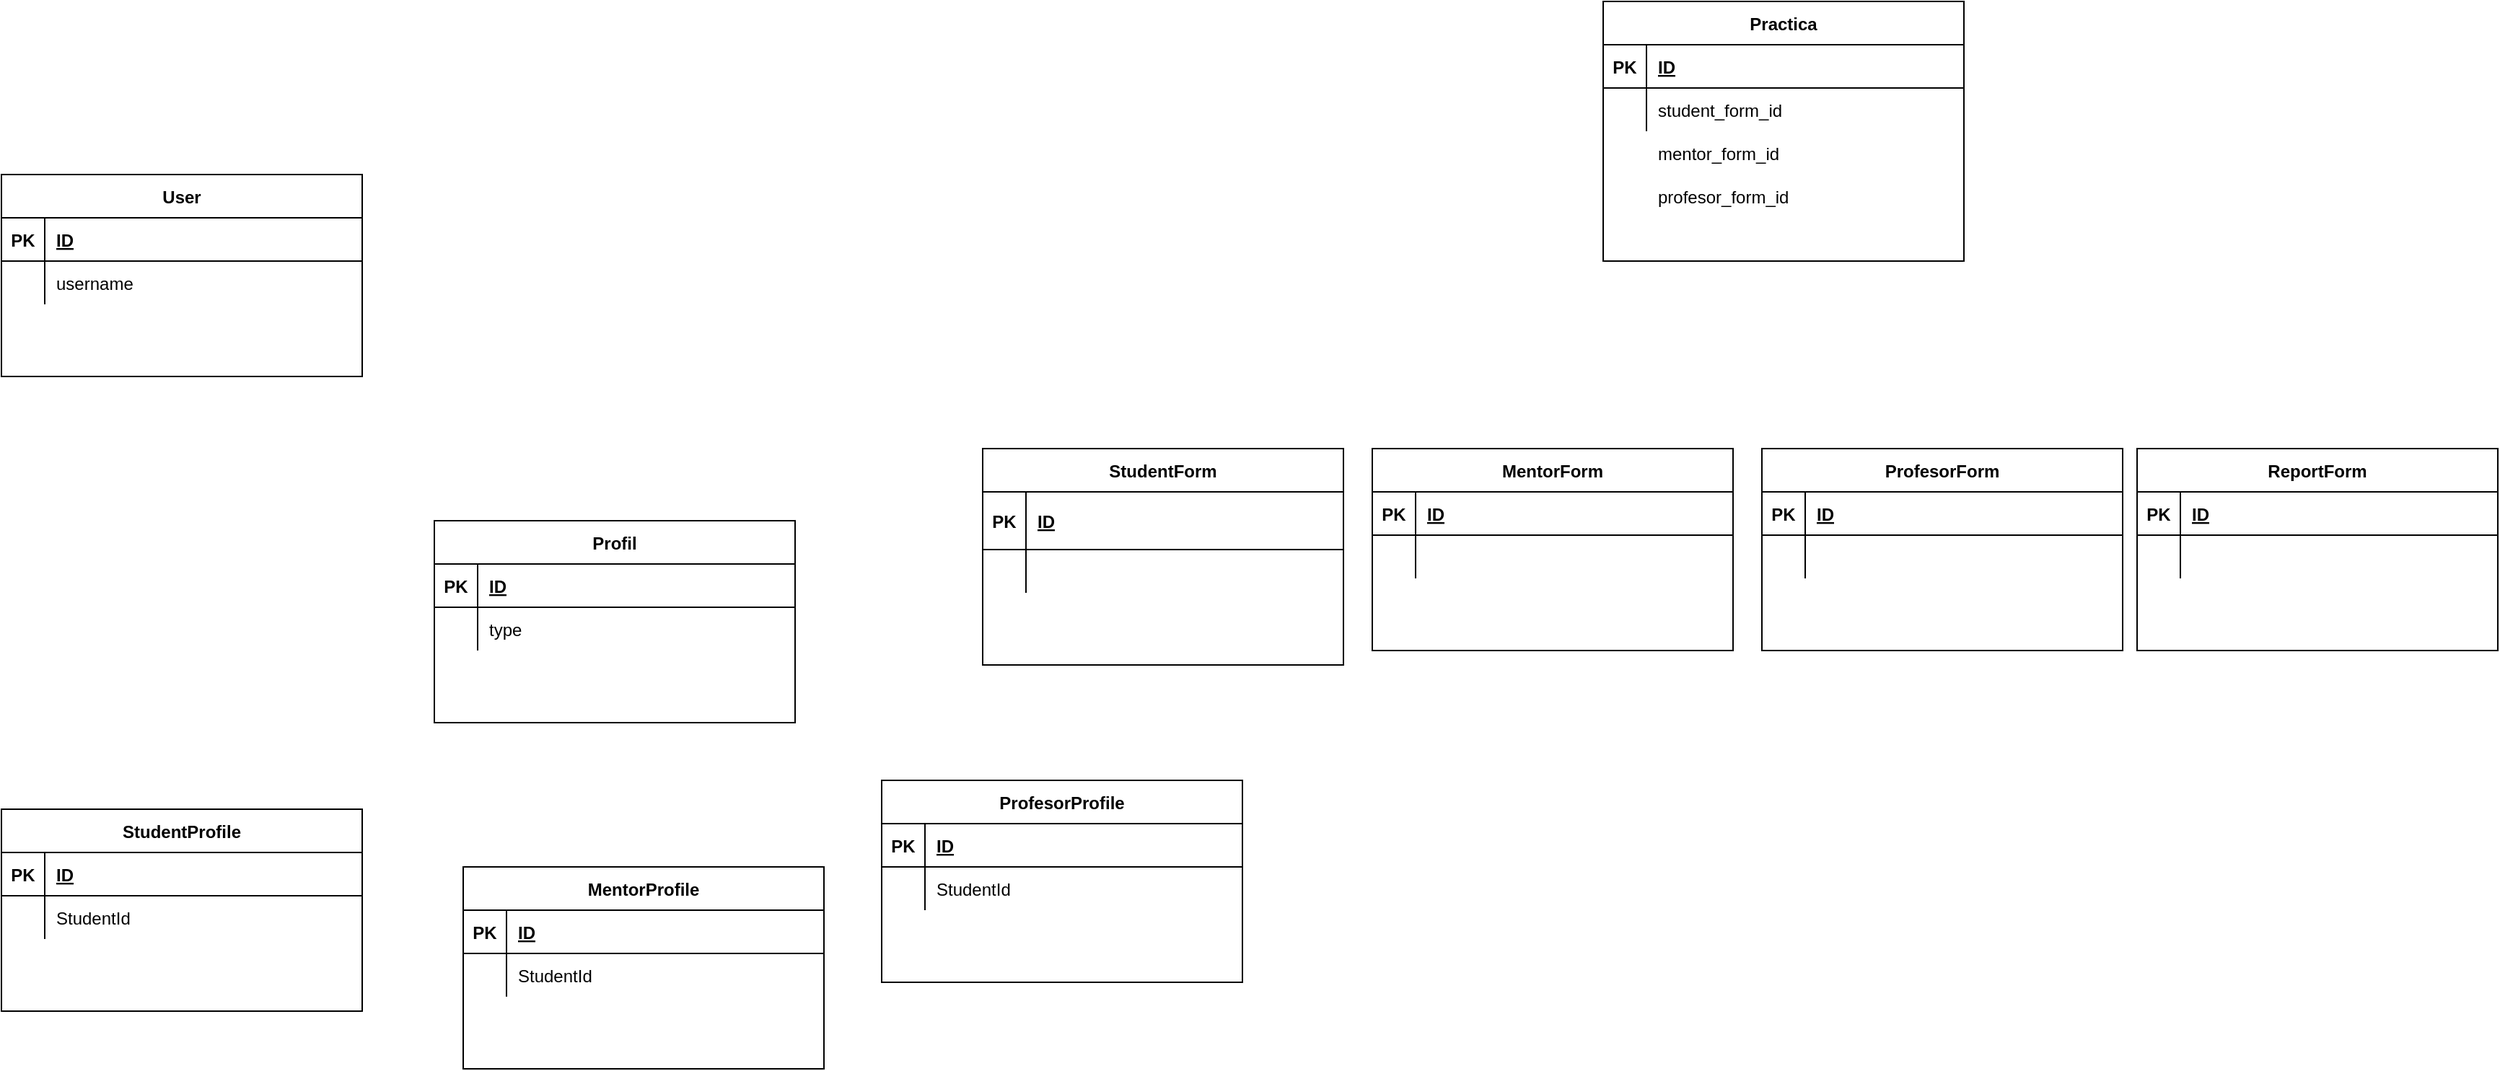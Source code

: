<mxfile version="14.2.7" type="device"><diagram id="R2lEEEUBdFMjLlhIrx00" name="Page-1"><mxGraphModel dx="1422" dy="705" grid="1" gridSize="10" guides="1" tooltips="1" connect="1" arrows="1" fold="1" page="1" pageScale="1" pageWidth="850" pageHeight="1100" math="0" shadow="0" extFonts="Permanent Marker^https://fonts.googleapis.com/css?family=Permanent+Marker"><root><mxCell id="0"/><mxCell id="1" parent="0"/><mxCell id="3tYYz3VwUv0g0lZjNtyU-1" value="User" style="shape=table;startSize=30;container=1;collapsible=1;childLayout=tableLayout;fixedRows=1;rowLines=0;fontStyle=1;align=center;resizeLast=1;" vertex="1" parent="1"><mxGeometry x="50" y="260" width="250" height="140" as="geometry"/></mxCell><mxCell id="3tYYz3VwUv0g0lZjNtyU-2" value="" style="shape=partialRectangle;collapsible=0;dropTarget=0;pointerEvents=0;fillColor=none;points=[[0,0.5],[1,0.5]];portConstraint=eastwest;top=0;left=0;right=0;bottom=1;" vertex="1" parent="3tYYz3VwUv0g0lZjNtyU-1"><mxGeometry y="30" width="250" height="30" as="geometry"/></mxCell><mxCell id="3tYYz3VwUv0g0lZjNtyU-3" value="PK" style="shape=partialRectangle;overflow=hidden;connectable=0;fillColor=none;top=0;left=0;bottom=0;right=0;fontStyle=1;" vertex="1" parent="3tYYz3VwUv0g0lZjNtyU-2"><mxGeometry width="30" height="30" as="geometry"/></mxCell><mxCell id="3tYYz3VwUv0g0lZjNtyU-4" value="ID" style="shape=partialRectangle;overflow=hidden;connectable=0;fillColor=none;top=0;left=0;bottom=0;right=0;align=left;spacingLeft=6;fontStyle=5;" vertex="1" parent="3tYYz3VwUv0g0lZjNtyU-2"><mxGeometry x="30" width="220" height="30" as="geometry"/></mxCell><mxCell id="3tYYz3VwUv0g0lZjNtyU-5" value="" style="shape=partialRectangle;collapsible=0;dropTarget=0;pointerEvents=0;fillColor=none;points=[[0,0.5],[1,0.5]];portConstraint=eastwest;top=0;left=0;right=0;bottom=0;" vertex="1" parent="3tYYz3VwUv0g0lZjNtyU-1"><mxGeometry y="60" width="250" height="30" as="geometry"/></mxCell><mxCell id="3tYYz3VwUv0g0lZjNtyU-6" value="" style="shape=partialRectangle;overflow=hidden;connectable=0;fillColor=none;top=0;left=0;bottom=0;right=0;" vertex="1" parent="3tYYz3VwUv0g0lZjNtyU-5"><mxGeometry width="30" height="30" as="geometry"/></mxCell><mxCell id="3tYYz3VwUv0g0lZjNtyU-7" value="username" style="shape=partialRectangle;overflow=hidden;connectable=0;fillColor=none;top=0;left=0;bottom=0;right=0;align=left;spacingLeft=6;" vertex="1" parent="3tYYz3VwUv0g0lZjNtyU-5"><mxGeometry x="30" width="220" height="30" as="geometry"/></mxCell><mxCell id="3tYYz3VwUv0g0lZjNtyU-48" value="StudentForm" style="shape=table;startSize=30;container=1;collapsible=1;childLayout=tableLayout;fixedRows=1;rowLines=0;fontStyle=1;align=center;resizeLast=1;" vertex="1" parent="1"><mxGeometry x="730" y="450" width="250" height="150" as="geometry"/></mxCell><mxCell id="3tYYz3VwUv0g0lZjNtyU-49" value="" style="shape=partialRectangle;collapsible=0;dropTarget=0;pointerEvents=0;fillColor=none;points=[[0,0.5],[1,0.5]];portConstraint=eastwest;top=0;left=0;right=0;bottom=1;" vertex="1" parent="3tYYz3VwUv0g0lZjNtyU-48"><mxGeometry y="30" width="250" height="40" as="geometry"/></mxCell><mxCell id="3tYYz3VwUv0g0lZjNtyU-50" value="PK" style="shape=partialRectangle;overflow=hidden;connectable=0;fillColor=none;top=0;left=0;bottom=0;right=0;fontStyle=1;" vertex="1" parent="3tYYz3VwUv0g0lZjNtyU-49"><mxGeometry width="30" height="40" as="geometry"/></mxCell><mxCell id="3tYYz3VwUv0g0lZjNtyU-51" value="ID" style="shape=partialRectangle;overflow=hidden;connectable=0;fillColor=none;top=0;left=0;bottom=0;right=0;align=left;spacingLeft=6;fontStyle=5;" vertex="1" parent="3tYYz3VwUv0g0lZjNtyU-49"><mxGeometry x="30" width="220" height="40" as="geometry"/></mxCell><mxCell id="3tYYz3VwUv0g0lZjNtyU-52" value="" style="shape=partialRectangle;collapsible=0;dropTarget=0;pointerEvents=0;fillColor=none;points=[[0,0.5],[1,0.5]];portConstraint=eastwest;top=0;left=0;right=0;bottom=0;" vertex="1" parent="3tYYz3VwUv0g0lZjNtyU-48"><mxGeometry y="70" width="250" height="30" as="geometry"/></mxCell><mxCell id="3tYYz3VwUv0g0lZjNtyU-53" value="" style="shape=partialRectangle;overflow=hidden;connectable=0;fillColor=none;top=0;left=0;bottom=0;right=0;" vertex="1" parent="3tYYz3VwUv0g0lZjNtyU-52"><mxGeometry width="30" height="30" as="geometry"/></mxCell><mxCell id="3tYYz3VwUv0g0lZjNtyU-54" value="" style="shape=partialRectangle;overflow=hidden;connectable=0;fillColor=none;top=0;left=0;bottom=0;right=0;align=left;spacingLeft=6;" vertex="1" parent="3tYYz3VwUv0g0lZjNtyU-52"><mxGeometry x="30" width="220" height="30" as="geometry"/></mxCell><mxCell id="3tYYz3VwUv0g0lZjNtyU-57" value="MentorForm" style="shape=table;startSize=30;container=1;collapsible=1;childLayout=tableLayout;fixedRows=1;rowLines=0;fontStyle=1;align=center;resizeLast=1;" vertex="1" parent="1"><mxGeometry x="1000" y="450" width="250" height="140" as="geometry"/></mxCell><mxCell id="3tYYz3VwUv0g0lZjNtyU-58" value="" style="shape=partialRectangle;collapsible=0;dropTarget=0;pointerEvents=0;fillColor=none;points=[[0,0.5],[1,0.5]];portConstraint=eastwest;top=0;left=0;right=0;bottom=1;" vertex="1" parent="3tYYz3VwUv0g0lZjNtyU-57"><mxGeometry y="30" width="250" height="30" as="geometry"/></mxCell><mxCell id="3tYYz3VwUv0g0lZjNtyU-59" value="PK" style="shape=partialRectangle;overflow=hidden;connectable=0;fillColor=none;top=0;left=0;bottom=0;right=0;fontStyle=1;" vertex="1" parent="3tYYz3VwUv0g0lZjNtyU-58"><mxGeometry width="30" height="30" as="geometry"/></mxCell><mxCell id="3tYYz3VwUv0g0lZjNtyU-60" value="ID" style="shape=partialRectangle;overflow=hidden;connectable=0;fillColor=none;top=0;left=0;bottom=0;right=0;align=left;spacingLeft=6;fontStyle=5;" vertex="1" parent="3tYYz3VwUv0g0lZjNtyU-58"><mxGeometry x="30" width="220" height="30" as="geometry"/></mxCell><mxCell id="3tYYz3VwUv0g0lZjNtyU-61" value="" style="shape=partialRectangle;collapsible=0;dropTarget=0;pointerEvents=0;fillColor=none;points=[[0,0.5],[1,0.5]];portConstraint=eastwest;top=0;left=0;right=0;bottom=0;" vertex="1" parent="3tYYz3VwUv0g0lZjNtyU-57"><mxGeometry y="60" width="250" height="30" as="geometry"/></mxCell><mxCell id="3tYYz3VwUv0g0lZjNtyU-62" value="" style="shape=partialRectangle;overflow=hidden;connectable=0;fillColor=none;top=0;left=0;bottom=0;right=0;" vertex="1" parent="3tYYz3VwUv0g0lZjNtyU-61"><mxGeometry width="30" height="30" as="geometry"/></mxCell><mxCell id="3tYYz3VwUv0g0lZjNtyU-63" value="" style="shape=partialRectangle;overflow=hidden;connectable=0;fillColor=none;top=0;left=0;bottom=0;right=0;align=left;spacingLeft=6;" vertex="1" parent="3tYYz3VwUv0g0lZjNtyU-61"><mxGeometry x="30" width="220" height="30" as="geometry"/></mxCell><mxCell id="3tYYz3VwUv0g0lZjNtyU-65" value="Profil" style="shape=table;startSize=30;container=1;collapsible=1;childLayout=tableLayout;fixedRows=1;rowLines=0;fontStyle=1;align=center;resizeLast=1;" vertex="1" parent="1"><mxGeometry x="350" y="500" width="250" height="140" as="geometry"/></mxCell><mxCell id="3tYYz3VwUv0g0lZjNtyU-66" value="" style="shape=partialRectangle;collapsible=0;dropTarget=0;pointerEvents=0;fillColor=none;points=[[0,0.5],[1,0.5]];portConstraint=eastwest;top=0;left=0;right=0;bottom=1;" vertex="1" parent="3tYYz3VwUv0g0lZjNtyU-65"><mxGeometry y="30" width="250" height="30" as="geometry"/></mxCell><mxCell id="3tYYz3VwUv0g0lZjNtyU-67" value="PK" style="shape=partialRectangle;overflow=hidden;connectable=0;fillColor=none;top=0;left=0;bottom=0;right=0;fontStyle=1;" vertex="1" parent="3tYYz3VwUv0g0lZjNtyU-66"><mxGeometry width="30" height="30" as="geometry"/></mxCell><mxCell id="3tYYz3VwUv0g0lZjNtyU-68" value="ID" style="shape=partialRectangle;overflow=hidden;connectable=0;fillColor=none;top=0;left=0;bottom=0;right=0;align=left;spacingLeft=6;fontStyle=5;" vertex="1" parent="3tYYz3VwUv0g0lZjNtyU-66"><mxGeometry x="30" width="220" height="30" as="geometry"/></mxCell><mxCell id="3tYYz3VwUv0g0lZjNtyU-69" value="" style="shape=partialRectangle;collapsible=0;dropTarget=0;pointerEvents=0;fillColor=none;points=[[0,0.5],[1,0.5]];portConstraint=eastwest;top=0;left=0;right=0;bottom=0;" vertex="1" parent="3tYYz3VwUv0g0lZjNtyU-65"><mxGeometry y="60" width="250" height="30" as="geometry"/></mxCell><mxCell id="3tYYz3VwUv0g0lZjNtyU-70" value="" style="shape=partialRectangle;overflow=hidden;connectable=0;fillColor=none;top=0;left=0;bottom=0;right=0;" vertex="1" parent="3tYYz3VwUv0g0lZjNtyU-69"><mxGeometry width="30" height="30" as="geometry"/></mxCell><mxCell id="3tYYz3VwUv0g0lZjNtyU-71" value="type" style="shape=partialRectangle;overflow=hidden;connectable=0;fillColor=none;top=0;left=0;bottom=0;right=0;align=left;spacingLeft=6;" vertex="1" parent="3tYYz3VwUv0g0lZjNtyU-69"><mxGeometry x="30" width="220" height="30" as="geometry"/></mxCell><mxCell id="3tYYz3VwUv0g0lZjNtyU-72" value="ProfesorForm" style="shape=table;startSize=30;container=1;collapsible=1;childLayout=tableLayout;fixedRows=1;rowLines=0;fontStyle=1;align=center;resizeLast=1;" vertex="1" parent="1"><mxGeometry x="1270" y="450" width="250" height="140" as="geometry"/></mxCell><mxCell id="3tYYz3VwUv0g0lZjNtyU-73" value="" style="shape=partialRectangle;collapsible=0;dropTarget=0;pointerEvents=0;fillColor=none;points=[[0,0.5],[1,0.5]];portConstraint=eastwest;top=0;left=0;right=0;bottom=1;" vertex="1" parent="3tYYz3VwUv0g0lZjNtyU-72"><mxGeometry y="30" width="250" height="30" as="geometry"/></mxCell><mxCell id="3tYYz3VwUv0g0lZjNtyU-74" value="PK" style="shape=partialRectangle;overflow=hidden;connectable=0;fillColor=none;top=0;left=0;bottom=0;right=0;fontStyle=1;" vertex="1" parent="3tYYz3VwUv0g0lZjNtyU-73"><mxGeometry width="30" height="30" as="geometry"/></mxCell><mxCell id="3tYYz3VwUv0g0lZjNtyU-75" value="ID" style="shape=partialRectangle;overflow=hidden;connectable=0;fillColor=none;top=0;left=0;bottom=0;right=0;align=left;spacingLeft=6;fontStyle=5;" vertex="1" parent="3tYYz3VwUv0g0lZjNtyU-73"><mxGeometry x="30" width="220" height="30" as="geometry"/></mxCell><mxCell id="3tYYz3VwUv0g0lZjNtyU-76" value="" style="shape=partialRectangle;collapsible=0;dropTarget=0;pointerEvents=0;fillColor=none;points=[[0,0.5],[1,0.5]];portConstraint=eastwest;top=0;left=0;right=0;bottom=0;" vertex="1" parent="3tYYz3VwUv0g0lZjNtyU-72"><mxGeometry y="60" width="250" height="30" as="geometry"/></mxCell><mxCell id="3tYYz3VwUv0g0lZjNtyU-77" value="" style="shape=partialRectangle;overflow=hidden;connectable=0;fillColor=none;top=0;left=0;bottom=0;right=0;" vertex="1" parent="3tYYz3VwUv0g0lZjNtyU-76"><mxGeometry width="30" height="30" as="geometry"/></mxCell><mxCell id="3tYYz3VwUv0g0lZjNtyU-78" value="" style="shape=partialRectangle;overflow=hidden;connectable=0;fillColor=none;top=0;left=0;bottom=0;right=0;align=left;spacingLeft=6;" vertex="1" parent="3tYYz3VwUv0g0lZjNtyU-76"><mxGeometry x="30" width="220" height="30" as="geometry"/></mxCell><mxCell id="3tYYz3VwUv0g0lZjNtyU-88" value="StudentProfile" style="shape=table;startSize=30;container=1;collapsible=1;childLayout=tableLayout;fixedRows=1;rowLines=0;fontStyle=1;align=center;resizeLast=1;" vertex="1" parent="1"><mxGeometry x="50" y="700" width="250" height="140" as="geometry"/></mxCell><mxCell id="3tYYz3VwUv0g0lZjNtyU-89" value="" style="shape=partialRectangle;collapsible=0;dropTarget=0;pointerEvents=0;fillColor=none;points=[[0,0.5],[1,0.5]];portConstraint=eastwest;top=0;left=0;right=0;bottom=1;" vertex="1" parent="3tYYz3VwUv0g0lZjNtyU-88"><mxGeometry y="30" width="250" height="30" as="geometry"/></mxCell><mxCell id="3tYYz3VwUv0g0lZjNtyU-90" value="PK" style="shape=partialRectangle;overflow=hidden;connectable=0;fillColor=none;top=0;left=0;bottom=0;right=0;fontStyle=1;" vertex="1" parent="3tYYz3VwUv0g0lZjNtyU-89"><mxGeometry width="30" height="30" as="geometry"/></mxCell><mxCell id="3tYYz3VwUv0g0lZjNtyU-91" value="ID" style="shape=partialRectangle;overflow=hidden;connectable=0;fillColor=none;top=0;left=0;bottom=0;right=0;align=left;spacingLeft=6;fontStyle=5;" vertex="1" parent="3tYYz3VwUv0g0lZjNtyU-89"><mxGeometry x="30" width="220" height="30" as="geometry"/></mxCell><mxCell id="3tYYz3VwUv0g0lZjNtyU-92" value="" style="shape=partialRectangle;collapsible=0;dropTarget=0;pointerEvents=0;fillColor=none;points=[[0,0.5],[1,0.5]];portConstraint=eastwest;top=0;left=0;right=0;bottom=0;" vertex="1" parent="3tYYz3VwUv0g0lZjNtyU-88"><mxGeometry y="60" width="250" height="30" as="geometry"/></mxCell><mxCell id="3tYYz3VwUv0g0lZjNtyU-93" value="" style="shape=partialRectangle;overflow=hidden;connectable=0;fillColor=none;top=0;left=0;bottom=0;right=0;" vertex="1" parent="3tYYz3VwUv0g0lZjNtyU-92"><mxGeometry width="30" height="30" as="geometry"/></mxCell><mxCell id="3tYYz3VwUv0g0lZjNtyU-94" value="StudentId" style="shape=partialRectangle;overflow=hidden;connectable=0;fillColor=none;top=0;left=0;bottom=0;right=0;align=left;spacingLeft=6;" vertex="1" parent="3tYYz3VwUv0g0lZjNtyU-92"><mxGeometry x="30" width="220" height="30" as="geometry"/></mxCell><mxCell id="3tYYz3VwUv0g0lZjNtyU-95" value="MentorProfile" style="shape=table;startSize=30;container=1;collapsible=1;childLayout=tableLayout;fixedRows=1;rowLines=0;fontStyle=1;align=center;resizeLast=1;" vertex="1" parent="1"><mxGeometry x="370" y="740" width="250" height="140" as="geometry"/></mxCell><mxCell id="3tYYz3VwUv0g0lZjNtyU-96" value="" style="shape=partialRectangle;collapsible=0;dropTarget=0;pointerEvents=0;fillColor=none;points=[[0,0.5],[1,0.5]];portConstraint=eastwest;top=0;left=0;right=0;bottom=1;" vertex="1" parent="3tYYz3VwUv0g0lZjNtyU-95"><mxGeometry y="30" width="250" height="30" as="geometry"/></mxCell><mxCell id="3tYYz3VwUv0g0lZjNtyU-97" value="PK" style="shape=partialRectangle;overflow=hidden;connectable=0;fillColor=none;top=0;left=0;bottom=0;right=0;fontStyle=1;" vertex="1" parent="3tYYz3VwUv0g0lZjNtyU-96"><mxGeometry width="30" height="30" as="geometry"/></mxCell><mxCell id="3tYYz3VwUv0g0lZjNtyU-98" value="ID" style="shape=partialRectangle;overflow=hidden;connectable=0;fillColor=none;top=0;left=0;bottom=0;right=0;align=left;spacingLeft=6;fontStyle=5;" vertex="1" parent="3tYYz3VwUv0g0lZjNtyU-96"><mxGeometry x="30" width="220" height="30" as="geometry"/></mxCell><mxCell id="3tYYz3VwUv0g0lZjNtyU-99" value="" style="shape=partialRectangle;collapsible=0;dropTarget=0;pointerEvents=0;fillColor=none;points=[[0,0.5],[1,0.5]];portConstraint=eastwest;top=0;left=0;right=0;bottom=0;" vertex="1" parent="3tYYz3VwUv0g0lZjNtyU-95"><mxGeometry y="60" width="250" height="30" as="geometry"/></mxCell><mxCell id="3tYYz3VwUv0g0lZjNtyU-100" value="" style="shape=partialRectangle;overflow=hidden;connectable=0;fillColor=none;top=0;left=0;bottom=0;right=0;" vertex="1" parent="3tYYz3VwUv0g0lZjNtyU-99"><mxGeometry width="30" height="30" as="geometry"/></mxCell><mxCell id="3tYYz3VwUv0g0lZjNtyU-101" value="StudentId" style="shape=partialRectangle;overflow=hidden;connectable=0;fillColor=none;top=0;left=0;bottom=0;right=0;align=left;spacingLeft=6;" vertex="1" parent="3tYYz3VwUv0g0lZjNtyU-99"><mxGeometry x="30" width="220" height="30" as="geometry"/></mxCell><mxCell id="3tYYz3VwUv0g0lZjNtyU-105" value="ReportForm" style="shape=table;startSize=30;container=1;collapsible=1;childLayout=tableLayout;fixedRows=1;rowLines=0;fontStyle=1;align=center;resizeLast=1;" vertex="1" parent="1"><mxGeometry x="1530" y="450" width="250" height="140" as="geometry"/></mxCell><mxCell id="3tYYz3VwUv0g0lZjNtyU-106" value="" style="shape=partialRectangle;collapsible=0;dropTarget=0;pointerEvents=0;fillColor=none;points=[[0,0.5],[1,0.5]];portConstraint=eastwest;top=0;left=0;right=0;bottom=1;" vertex="1" parent="3tYYz3VwUv0g0lZjNtyU-105"><mxGeometry y="30" width="250" height="30" as="geometry"/></mxCell><mxCell id="3tYYz3VwUv0g0lZjNtyU-107" value="PK" style="shape=partialRectangle;overflow=hidden;connectable=0;fillColor=none;top=0;left=0;bottom=0;right=0;fontStyle=1;" vertex="1" parent="3tYYz3VwUv0g0lZjNtyU-106"><mxGeometry width="30" height="30" as="geometry"/></mxCell><mxCell id="3tYYz3VwUv0g0lZjNtyU-108" value="ID" style="shape=partialRectangle;overflow=hidden;connectable=0;fillColor=none;top=0;left=0;bottom=0;right=0;align=left;spacingLeft=6;fontStyle=5;" vertex="1" parent="3tYYz3VwUv0g0lZjNtyU-106"><mxGeometry x="30" width="220" height="30" as="geometry"/></mxCell><mxCell id="3tYYz3VwUv0g0lZjNtyU-109" value="" style="shape=partialRectangle;collapsible=0;dropTarget=0;pointerEvents=0;fillColor=none;points=[[0,0.5],[1,0.5]];portConstraint=eastwest;top=0;left=0;right=0;bottom=0;" vertex="1" parent="3tYYz3VwUv0g0lZjNtyU-105"><mxGeometry y="60" width="250" height="30" as="geometry"/></mxCell><mxCell id="3tYYz3VwUv0g0lZjNtyU-110" value="" style="shape=partialRectangle;overflow=hidden;connectable=0;fillColor=none;top=0;left=0;bottom=0;right=0;" vertex="1" parent="3tYYz3VwUv0g0lZjNtyU-109"><mxGeometry width="30" height="30" as="geometry"/></mxCell><mxCell id="3tYYz3VwUv0g0lZjNtyU-111" value="" style="shape=partialRectangle;overflow=hidden;connectable=0;fillColor=none;top=0;left=0;bottom=0;right=0;align=left;spacingLeft=6;" vertex="1" parent="3tYYz3VwUv0g0lZjNtyU-109"><mxGeometry x="30" width="220" height="30" as="geometry"/></mxCell><mxCell id="3tYYz3VwUv0g0lZjNtyU-112" value="ProfesorProfile" style="shape=table;startSize=30;container=1;collapsible=1;childLayout=tableLayout;fixedRows=1;rowLines=0;fontStyle=1;align=center;resizeLast=1;" vertex="1" parent="1"><mxGeometry x="660" y="680" width="250" height="140" as="geometry"/></mxCell><mxCell id="3tYYz3VwUv0g0lZjNtyU-113" value="" style="shape=partialRectangle;collapsible=0;dropTarget=0;pointerEvents=0;fillColor=none;points=[[0,0.5],[1,0.5]];portConstraint=eastwest;top=0;left=0;right=0;bottom=1;" vertex="1" parent="3tYYz3VwUv0g0lZjNtyU-112"><mxGeometry y="30" width="250" height="30" as="geometry"/></mxCell><mxCell id="3tYYz3VwUv0g0lZjNtyU-114" value="PK" style="shape=partialRectangle;overflow=hidden;connectable=0;fillColor=none;top=0;left=0;bottom=0;right=0;fontStyle=1;" vertex="1" parent="3tYYz3VwUv0g0lZjNtyU-113"><mxGeometry width="30" height="30" as="geometry"/></mxCell><mxCell id="3tYYz3VwUv0g0lZjNtyU-115" value="ID" style="shape=partialRectangle;overflow=hidden;connectable=0;fillColor=none;top=0;left=0;bottom=0;right=0;align=left;spacingLeft=6;fontStyle=5;" vertex="1" parent="3tYYz3VwUv0g0lZjNtyU-113"><mxGeometry x="30" width="220" height="30" as="geometry"/></mxCell><mxCell id="3tYYz3VwUv0g0lZjNtyU-116" value="" style="shape=partialRectangle;collapsible=0;dropTarget=0;pointerEvents=0;fillColor=none;points=[[0,0.5],[1,0.5]];portConstraint=eastwest;top=0;left=0;right=0;bottom=0;" vertex="1" parent="3tYYz3VwUv0g0lZjNtyU-112"><mxGeometry y="60" width="250" height="30" as="geometry"/></mxCell><mxCell id="3tYYz3VwUv0g0lZjNtyU-117" value="" style="shape=partialRectangle;overflow=hidden;connectable=0;fillColor=none;top=0;left=0;bottom=0;right=0;" vertex="1" parent="3tYYz3VwUv0g0lZjNtyU-116"><mxGeometry width="30" height="30" as="geometry"/></mxCell><mxCell id="3tYYz3VwUv0g0lZjNtyU-118" value="StudentId" style="shape=partialRectangle;overflow=hidden;connectable=0;fillColor=none;top=0;left=0;bottom=0;right=0;align=left;spacingLeft=6;" vertex="1" parent="3tYYz3VwUv0g0lZjNtyU-116"><mxGeometry x="30" width="220" height="30" as="geometry"/></mxCell><mxCell id="3tYYz3VwUv0g0lZjNtyU-129" value="" style="group" vertex="1" connectable="0" parent="1"><mxGeometry x="1160" y="140" width="250" height="180" as="geometry"/></mxCell><mxCell id="3tYYz3VwUv0g0lZjNtyU-120" value="Practica" style="shape=table;startSize=30;container=1;collapsible=1;childLayout=tableLayout;fixedRows=1;rowLines=0;fontStyle=1;align=center;resizeLast=1;" vertex="1" parent="3tYYz3VwUv0g0lZjNtyU-129"><mxGeometry width="250" height="180" as="geometry"/></mxCell><mxCell id="3tYYz3VwUv0g0lZjNtyU-121" value="" style="shape=partialRectangle;collapsible=0;dropTarget=0;pointerEvents=0;fillColor=none;points=[[0,0.5],[1,0.5]];portConstraint=eastwest;top=0;left=0;right=0;bottom=1;" vertex="1" parent="3tYYz3VwUv0g0lZjNtyU-120"><mxGeometry y="30" width="250" height="30" as="geometry"/></mxCell><mxCell id="3tYYz3VwUv0g0lZjNtyU-122" value="PK" style="shape=partialRectangle;overflow=hidden;connectable=0;fillColor=none;top=0;left=0;bottom=0;right=0;fontStyle=1;" vertex="1" parent="3tYYz3VwUv0g0lZjNtyU-121"><mxGeometry width="30" height="30" as="geometry"/></mxCell><mxCell id="3tYYz3VwUv0g0lZjNtyU-123" value="ID" style="shape=partialRectangle;overflow=hidden;connectable=0;fillColor=none;top=0;left=0;bottom=0;right=0;align=left;spacingLeft=6;fontStyle=5;" vertex="1" parent="3tYYz3VwUv0g0lZjNtyU-121"><mxGeometry x="30" width="220" height="30" as="geometry"/></mxCell><mxCell id="3tYYz3VwUv0g0lZjNtyU-124" value="" style="shape=partialRectangle;collapsible=0;dropTarget=0;pointerEvents=0;fillColor=none;points=[[0,0.5],[1,0.5]];portConstraint=eastwest;top=0;left=0;right=0;bottom=0;" vertex="1" parent="3tYYz3VwUv0g0lZjNtyU-120"><mxGeometry y="60" width="250" height="30" as="geometry"/></mxCell><mxCell id="3tYYz3VwUv0g0lZjNtyU-125" value="" style="shape=partialRectangle;overflow=hidden;connectable=0;fillColor=none;top=0;left=0;bottom=0;right=0;" vertex="1" parent="3tYYz3VwUv0g0lZjNtyU-124"><mxGeometry width="30" height="30" as="geometry"/></mxCell><mxCell id="3tYYz3VwUv0g0lZjNtyU-126" value="student_form_id" style="shape=partialRectangle;overflow=hidden;connectable=0;fillColor=none;top=0;left=0;bottom=0;right=0;align=left;spacingLeft=6;" vertex="1" parent="3tYYz3VwUv0g0lZjNtyU-124"><mxGeometry x="30" width="220" height="30" as="geometry"/></mxCell><mxCell id="3tYYz3VwUv0g0lZjNtyU-127" value="mentor_form_id" style="shape=partialRectangle;overflow=hidden;connectable=0;fillColor=none;top=0;left=0;bottom=0;right=0;align=left;spacingLeft=6;" vertex="1" parent="3tYYz3VwUv0g0lZjNtyU-129"><mxGeometry x="30" y="90" width="220" height="30" as="geometry"/></mxCell><mxCell id="3tYYz3VwUv0g0lZjNtyU-128" value="profesor_form_id" style="shape=partialRectangle;overflow=hidden;connectable=0;fillColor=none;top=0;left=0;bottom=0;right=0;align=left;spacingLeft=6;" vertex="1" parent="3tYYz3VwUv0g0lZjNtyU-129"><mxGeometry x="30" y="120" width="220" height="30" as="geometry"/></mxCell></root></mxGraphModel></diagram></mxfile>